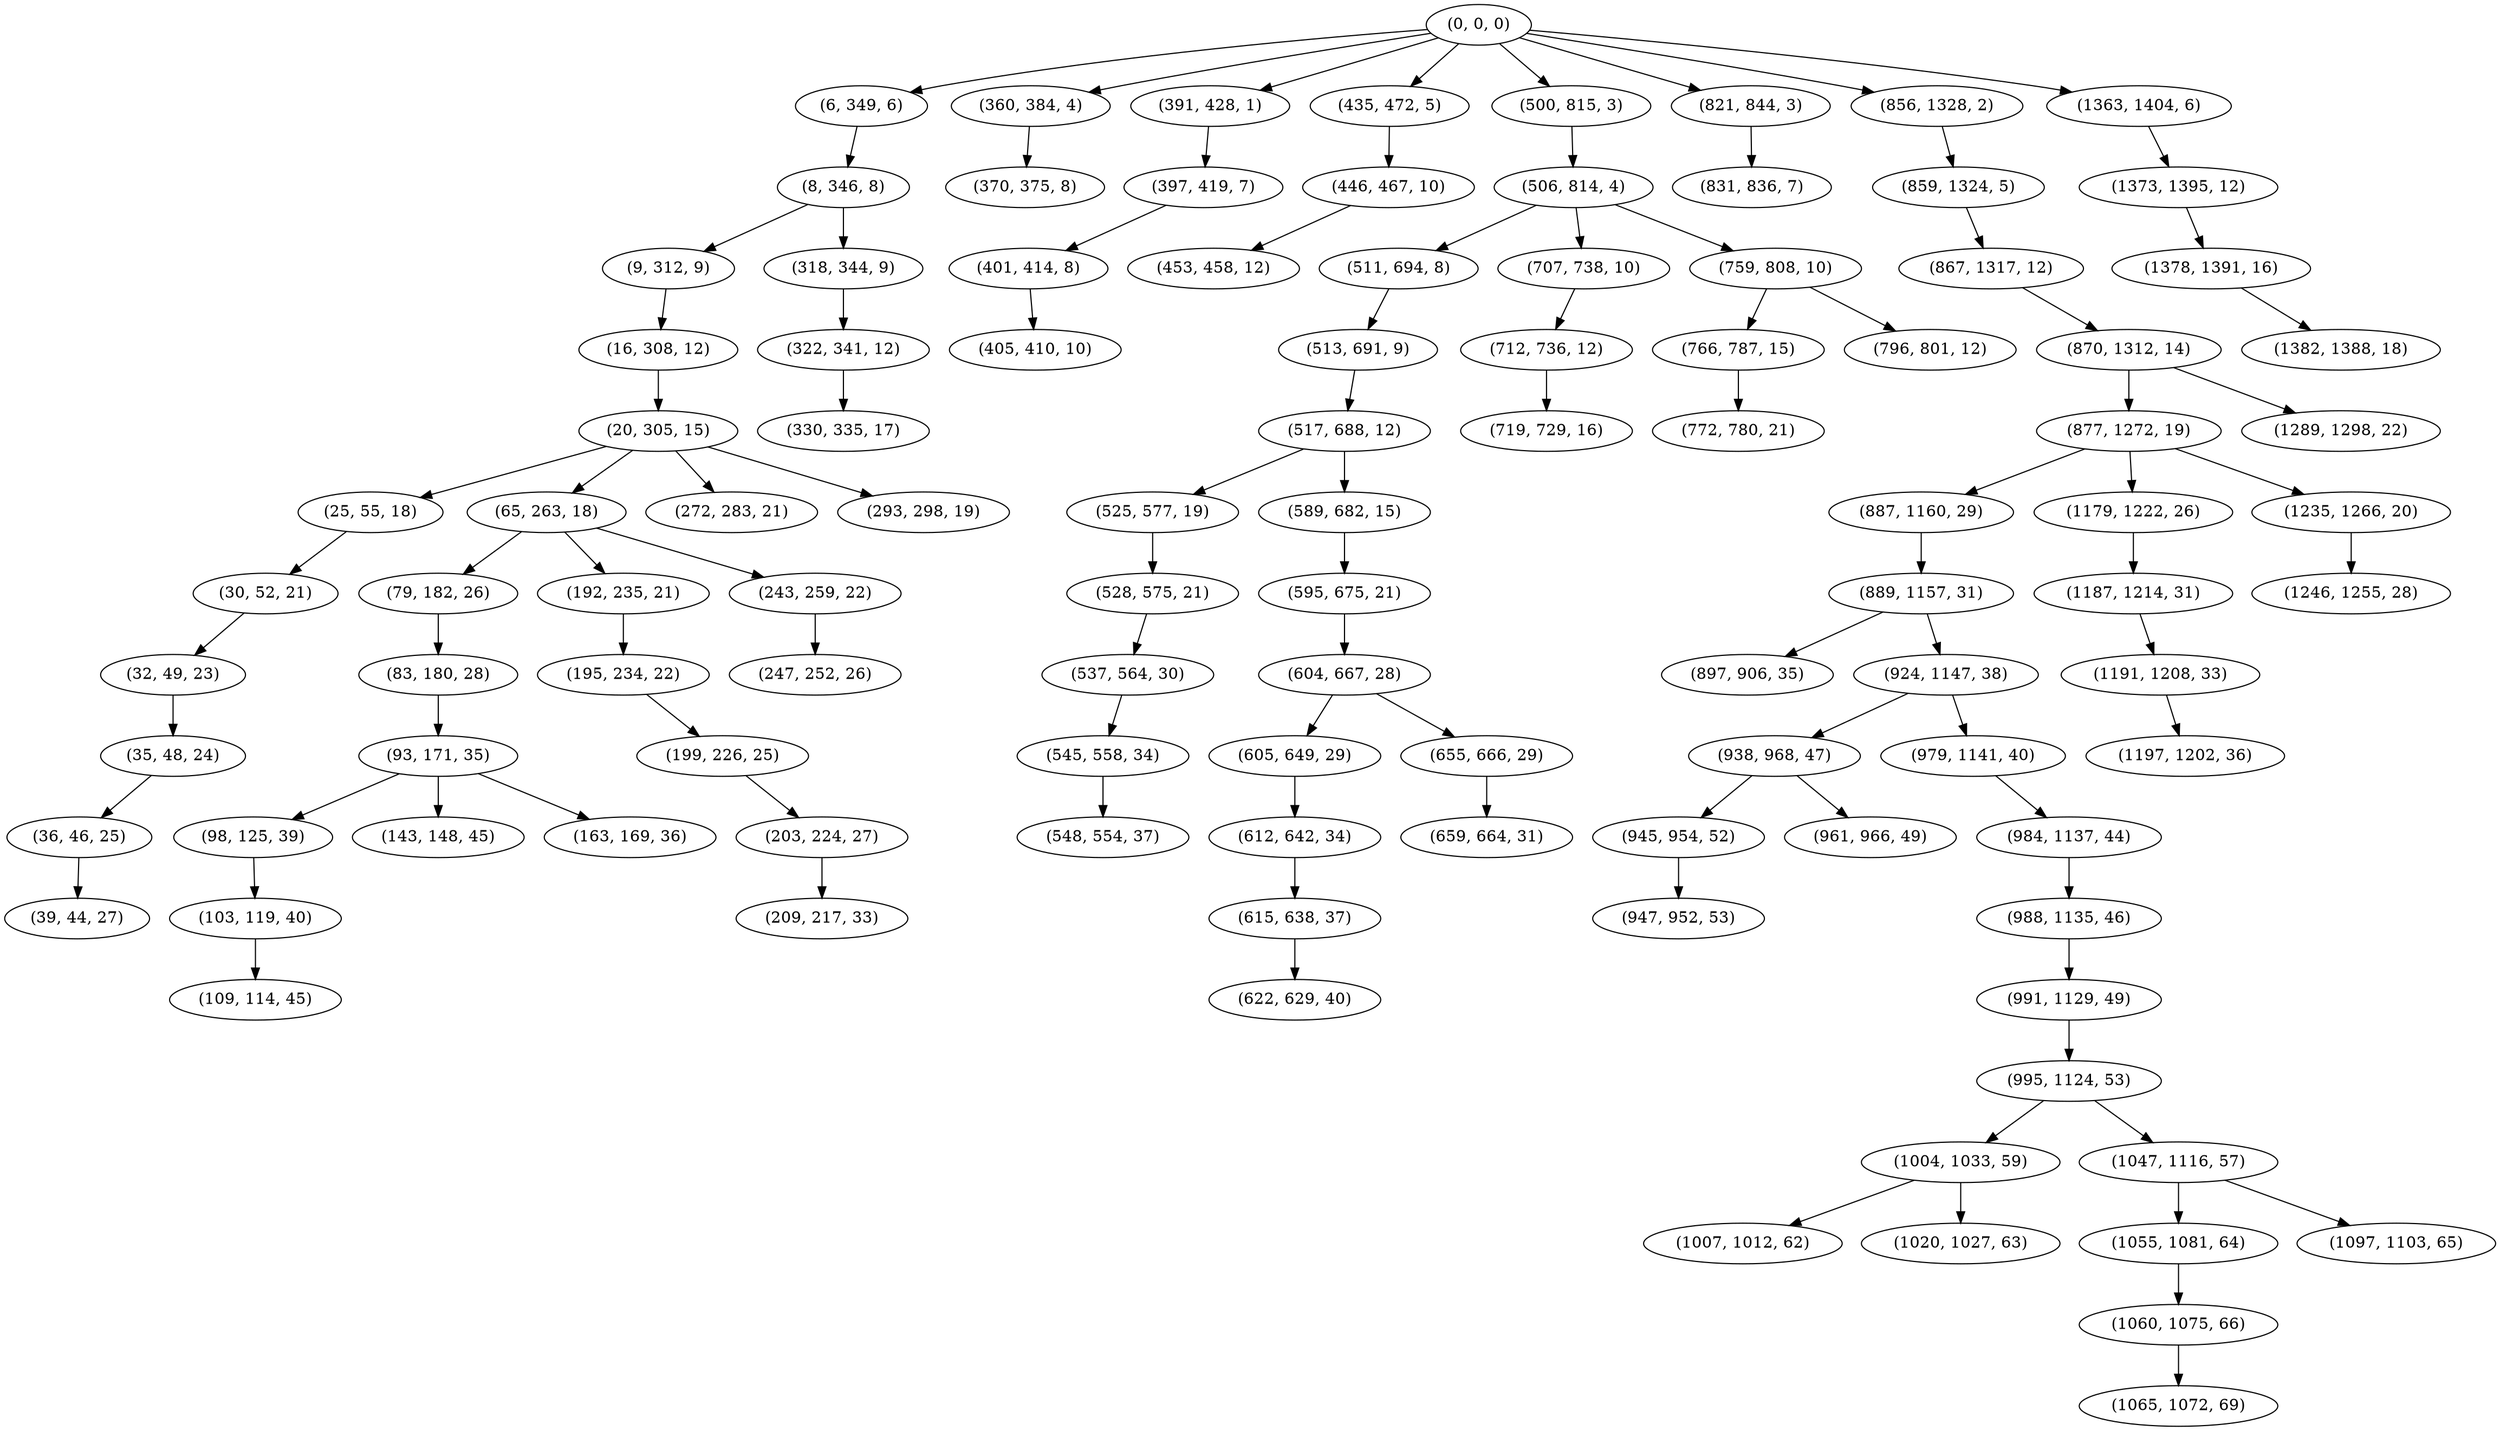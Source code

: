 digraph tree {
    "(0, 0, 0)";
    "(6, 349, 6)";
    "(8, 346, 8)";
    "(9, 312, 9)";
    "(16, 308, 12)";
    "(20, 305, 15)";
    "(25, 55, 18)";
    "(30, 52, 21)";
    "(32, 49, 23)";
    "(35, 48, 24)";
    "(36, 46, 25)";
    "(39, 44, 27)";
    "(65, 263, 18)";
    "(79, 182, 26)";
    "(83, 180, 28)";
    "(93, 171, 35)";
    "(98, 125, 39)";
    "(103, 119, 40)";
    "(109, 114, 45)";
    "(143, 148, 45)";
    "(163, 169, 36)";
    "(192, 235, 21)";
    "(195, 234, 22)";
    "(199, 226, 25)";
    "(203, 224, 27)";
    "(209, 217, 33)";
    "(243, 259, 22)";
    "(247, 252, 26)";
    "(272, 283, 21)";
    "(293, 298, 19)";
    "(318, 344, 9)";
    "(322, 341, 12)";
    "(330, 335, 17)";
    "(360, 384, 4)";
    "(370, 375, 8)";
    "(391, 428, 1)";
    "(397, 419, 7)";
    "(401, 414, 8)";
    "(405, 410, 10)";
    "(435, 472, 5)";
    "(446, 467, 10)";
    "(453, 458, 12)";
    "(500, 815, 3)";
    "(506, 814, 4)";
    "(511, 694, 8)";
    "(513, 691, 9)";
    "(517, 688, 12)";
    "(525, 577, 19)";
    "(528, 575, 21)";
    "(537, 564, 30)";
    "(545, 558, 34)";
    "(548, 554, 37)";
    "(589, 682, 15)";
    "(595, 675, 21)";
    "(604, 667, 28)";
    "(605, 649, 29)";
    "(612, 642, 34)";
    "(615, 638, 37)";
    "(622, 629, 40)";
    "(655, 666, 29)";
    "(659, 664, 31)";
    "(707, 738, 10)";
    "(712, 736, 12)";
    "(719, 729, 16)";
    "(759, 808, 10)";
    "(766, 787, 15)";
    "(772, 780, 21)";
    "(796, 801, 12)";
    "(821, 844, 3)";
    "(831, 836, 7)";
    "(856, 1328, 2)";
    "(859, 1324, 5)";
    "(867, 1317, 12)";
    "(870, 1312, 14)";
    "(877, 1272, 19)";
    "(887, 1160, 29)";
    "(889, 1157, 31)";
    "(897, 906, 35)";
    "(924, 1147, 38)";
    "(938, 968, 47)";
    "(945, 954, 52)";
    "(947, 952, 53)";
    "(961, 966, 49)";
    "(979, 1141, 40)";
    "(984, 1137, 44)";
    "(988, 1135, 46)";
    "(991, 1129, 49)";
    "(995, 1124, 53)";
    "(1004, 1033, 59)";
    "(1007, 1012, 62)";
    "(1020, 1027, 63)";
    "(1047, 1116, 57)";
    "(1055, 1081, 64)";
    "(1060, 1075, 66)";
    "(1065, 1072, 69)";
    "(1097, 1103, 65)";
    "(1179, 1222, 26)";
    "(1187, 1214, 31)";
    "(1191, 1208, 33)";
    "(1197, 1202, 36)";
    "(1235, 1266, 20)";
    "(1246, 1255, 28)";
    "(1289, 1298, 22)";
    "(1363, 1404, 6)";
    "(1373, 1395, 12)";
    "(1378, 1391, 16)";
    "(1382, 1388, 18)";
    "(0, 0, 0)" -> "(6, 349, 6)";
    "(0, 0, 0)" -> "(360, 384, 4)";
    "(0, 0, 0)" -> "(391, 428, 1)";
    "(0, 0, 0)" -> "(435, 472, 5)";
    "(0, 0, 0)" -> "(500, 815, 3)";
    "(0, 0, 0)" -> "(821, 844, 3)";
    "(0, 0, 0)" -> "(856, 1328, 2)";
    "(0, 0, 0)" -> "(1363, 1404, 6)";
    "(6, 349, 6)" -> "(8, 346, 8)";
    "(8, 346, 8)" -> "(9, 312, 9)";
    "(8, 346, 8)" -> "(318, 344, 9)";
    "(9, 312, 9)" -> "(16, 308, 12)";
    "(16, 308, 12)" -> "(20, 305, 15)";
    "(20, 305, 15)" -> "(25, 55, 18)";
    "(20, 305, 15)" -> "(65, 263, 18)";
    "(20, 305, 15)" -> "(272, 283, 21)";
    "(20, 305, 15)" -> "(293, 298, 19)";
    "(25, 55, 18)" -> "(30, 52, 21)";
    "(30, 52, 21)" -> "(32, 49, 23)";
    "(32, 49, 23)" -> "(35, 48, 24)";
    "(35, 48, 24)" -> "(36, 46, 25)";
    "(36, 46, 25)" -> "(39, 44, 27)";
    "(65, 263, 18)" -> "(79, 182, 26)";
    "(65, 263, 18)" -> "(192, 235, 21)";
    "(65, 263, 18)" -> "(243, 259, 22)";
    "(79, 182, 26)" -> "(83, 180, 28)";
    "(83, 180, 28)" -> "(93, 171, 35)";
    "(93, 171, 35)" -> "(98, 125, 39)";
    "(93, 171, 35)" -> "(143, 148, 45)";
    "(93, 171, 35)" -> "(163, 169, 36)";
    "(98, 125, 39)" -> "(103, 119, 40)";
    "(103, 119, 40)" -> "(109, 114, 45)";
    "(192, 235, 21)" -> "(195, 234, 22)";
    "(195, 234, 22)" -> "(199, 226, 25)";
    "(199, 226, 25)" -> "(203, 224, 27)";
    "(203, 224, 27)" -> "(209, 217, 33)";
    "(243, 259, 22)" -> "(247, 252, 26)";
    "(318, 344, 9)" -> "(322, 341, 12)";
    "(322, 341, 12)" -> "(330, 335, 17)";
    "(360, 384, 4)" -> "(370, 375, 8)";
    "(391, 428, 1)" -> "(397, 419, 7)";
    "(397, 419, 7)" -> "(401, 414, 8)";
    "(401, 414, 8)" -> "(405, 410, 10)";
    "(435, 472, 5)" -> "(446, 467, 10)";
    "(446, 467, 10)" -> "(453, 458, 12)";
    "(500, 815, 3)" -> "(506, 814, 4)";
    "(506, 814, 4)" -> "(511, 694, 8)";
    "(506, 814, 4)" -> "(707, 738, 10)";
    "(506, 814, 4)" -> "(759, 808, 10)";
    "(511, 694, 8)" -> "(513, 691, 9)";
    "(513, 691, 9)" -> "(517, 688, 12)";
    "(517, 688, 12)" -> "(525, 577, 19)";
    "(517, 688, 12)" -> "(589, 682, 15)";
    "(525, 577, 19)" -> "(528, 575, 21)";
    "(528, 575, 21)" -> "(537, 564, 30)";
    "(537, 564, 30)" -> "(545, 558, 34)";
    "(545, 558, 34)" -> "(548, 554, 37)";
    "(589, 682, 15)" -> "(595, 675, 21)";
    "(595, 675, 21)" -> "(604, 667, 28)";
    "(604, 667, 28)" -> "(605, 649, 29)";
    "(604, 667, 28)" -> "(655, 666, 29)";
    "(605, 649, 29)" -> "(612, 642, 34)";
    "(612, 642, 34)" -> "(615, 638, 37)";
    "(615, 638, 37)" -> "(622, 629, 40)";
    "(655, 666, 29)" -> "(659, 664, 31)";
    "(707, 738, 10)" -> "(712, 736, 12)";
    "(712, 736, 12)" -> "(719, 729, 16)";
    "(759, 808, 10)" -> "(766, 787, 15)";
    "(759, 808, 10)" -> "(796, 801, 12)";
    "(766, 787, 15)" -> "(772, 780, 21)";
    "(821, 844, 3)" -> "(831, 836, 7)";
    "(856, 1328, 2)" -> "(859, 1324, 5)";
    "(859, 1324, 5)" -> "(867, 1317, 12)";
    "(867, 1317, 12)" -> "(870, 1312, 14)";
    "(870, 1312, 14)" -> "(877, 1272, 19)";
    "(870, 1312, 14)" -> "(1289, 1298, 22)";
    "(877, 1272, 19)" -> "(887, 1160, 29)";
    "(877, 1272, 19)" -> "(1179, 1222, 26)";
    "(877, 1272, 19)" -> "(1235, 1266, 20)";
    "(887, 1160, 29)" -> "(889, 1157, 31)";
    "(889, 1157, 31)" -> "(897, 906, 35)";
    "(889, 1157, 31)" -> "(924, 1147, 38)";
    "(924, 1147, 38)" -> "(938, 968, 47)";
    "(924, 1147, 38)" -> "(979, 1141, 40)";
    "(938, 968, 47)" -> "(945, 954, 52)";
    "(938, 968, 47)" -> "(961, 966, 49)";
    "(945, 954, 52)" -> "(947, 952, 53)";
    "(979, 1141, 40)" -> "(984, 1137, 44)";
    "(984, 1137, 44)" -> "(988, 1135, 46)";
    "(988, 1135, 46)" -> "(991, 1129, 49)";
    "(991, 1129, 49)" -> "(995, 1124, 53)";
    "(995, 1124, 53)" -> "(1004, 1033, 59)";
    "(995, 1124, 53)" -> "(1047, 1116, 57)";
    "(1004, 1033, 59)" -> "(1007, 1012, 62)";
    "(1004, 1033, 59)" -> "(1020, 1027, 63)";
    "(1047, 1116, 57)" -> "(1055, 1081, 64)";
    "(1047, 1116, 57)" -> "(1097, 1103, 65)";
    "(1055, 1081, 64)" -> "(1060, 1075, 66)";
    "(1060, 1075, 66)" -> "(1065, 1072, 69)";
    "(1179, 1222, 26)" -> "(1187, 1214, 31)";
    "(1187, 1214, 31)" -> "(1191, 1208, 33)";
    "(1191, 1208, 33)" -> "(1197, 1202, 36)";
    "(1235, 1266, 20)" -> "(1246, 1255, 28)";
    "(1363, 1404, 6)" -> "(1373, 1395, 12)";
    "(1373, 1395, 12)" -> "(1378, 1391, 16)";
    "(1378, 1391, 16)" -> "(1382, 1388, 18)";
}
